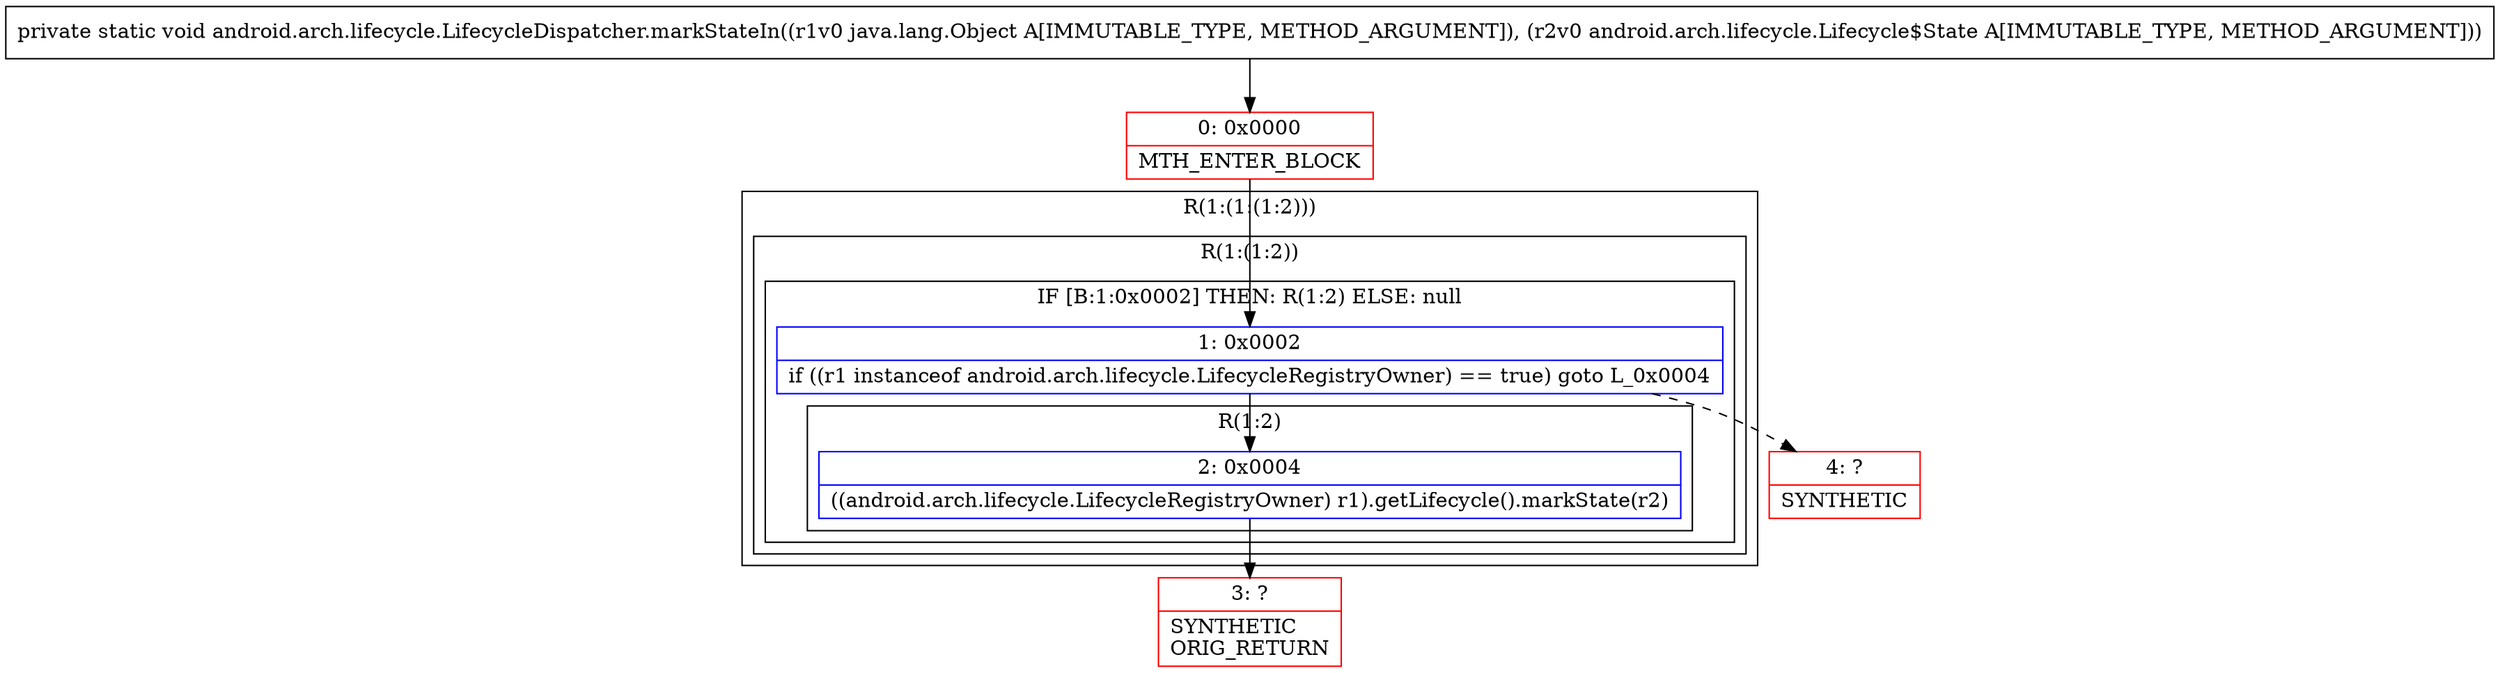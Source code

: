 digraph "CFG forandroid.arch.lifecycle.LifecycleDispatcher.markStateIn(Ljava\/lang\/Object;Landroid\/arch\/lifecycle\/Lifecycle$State;)V" {
subgraph cluster_Region_1044254658 {
label = "R(1:(1:(1:2)))";
node [shape=record,color=blue];
subgraph cluster_Region_981797616 {
label = "R(1:(1:2))";
node [shape=record,color=blue];
subgraph cluster_IfRegion_1360803738 {
label = "IF [B:1:0x0002] THEN: R(1:2) ELSE: null";
node [shape=record,color=blue];
Node_1 [shape=record,label="{1\:\ 0x0002|if ((r1 instanceof android.arch.lifecycle.LifecycleRegistryOwner) == true) goto L_0x0004\l}"];
subgraph cluster_Region_1142473761 {
label = "R(1:2)";
node [shape=record,color=blue];
Node_2 [shape=record,label="{2\:\ 0x0004|((android.arch.lifecycle.LifecycleRegistryOwner) r1).getLifecycle().markState(r2)\l}"];
}
}
}
}
Node_0 [shape=record,color=red,label="{0\:\ 0x0000|MTH_ENTER_BLOCK\l}"];
Node_3 [shape=record,color=red,label="{3\:\ ?|SYNTHETIC\lORIG_RETURN\l}"];
Node_4 [shape=record,color=red,label="{4\:\ ?|SYNTHETIC\l}"];
MethodNode[shape=record,label="{private static void android.arch.lifecycle.LifecycleDispatcher.markStateIn((r1v0 java.lang.Object A[IMMUTABLE_TYPE, METHOD_ARGUMENT]), (r2v0 android.arch.lifecycle.Lifecycle$State A[IMMUTABLE_TYPE, METHOD_ARGUMENT])) }"];
MethodNode -> Node_0;
Node_1 -> Node_2;
Node_1 -> Node_4[style=dashed];
Node_2 -> Node_3;
Node_0 -> Node_1;
}

